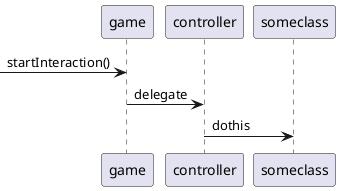 @startuml
'https://plantuml.com/sequence-diagram

'participant "currentInteraction:InteractionType" as currInt

[->game : startInteraction()
game->controller : delegate
controller->someclass : dothis
'activate currInt


'deactivate currInt


'[<--someObject : result of interaction
'activate someObject
@enduml